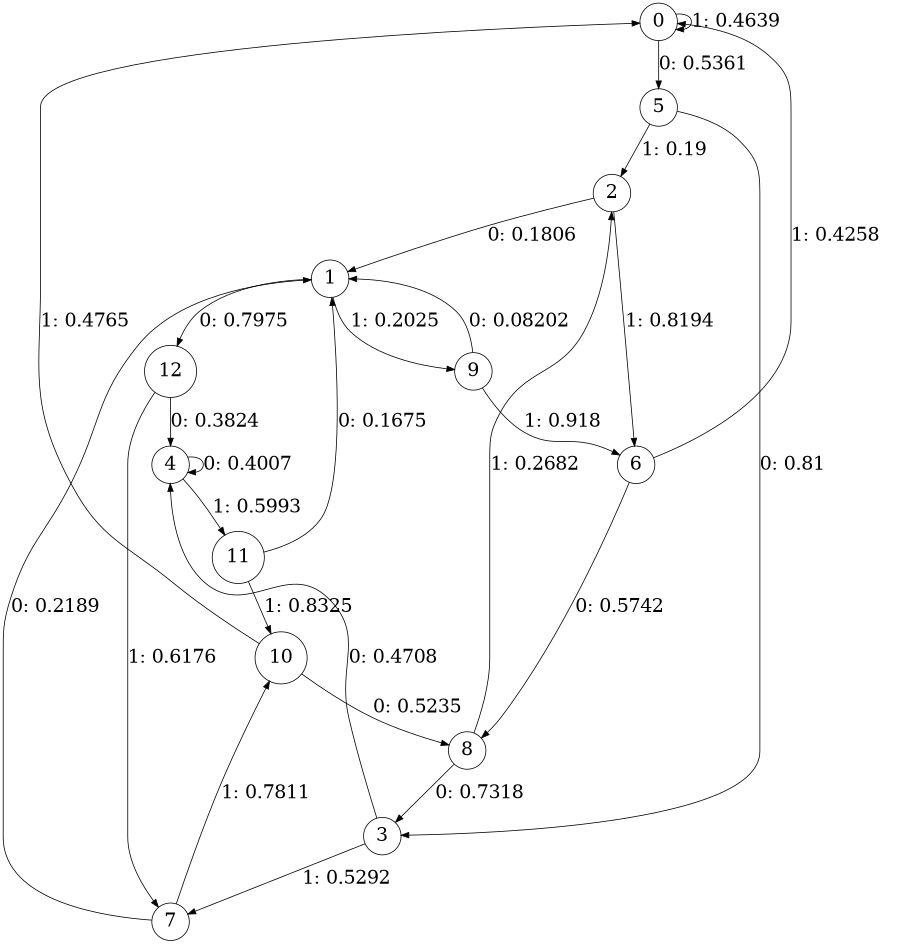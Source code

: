 digraph "ch6faceL4" {
size = "6,8.5";
ratio = "fill";
node [shape = circle];
node [fontsize = 24];
edge [fontsize = 24];
0 -> 5 [label = "0: 0.5361   "];
0 -> 0 [label = "1: 0.4639   "];
1 -> 12 [label = "0: 0.7975   "];
1 -> 9 [label = "1: 0.2025   "];
2 -> 1 [label = "0: 0.1806   "];
2 -> 6 [label = "1: 0.8194   "];
3 -> 4 [label = "0: 0.4708   "];
3 -> 7 [label = "1: 0.5292   "];
4 -> 4 [label = "0: 0.4007   "];
4 -> 11 [label = "1: 0.5993   "];
5 -> 3 [label = "0: 0.81     "];
5 -> 2 [label = "1: 0.19     "];
6 -> 8 [label = "0: 0.5742   "];
6 -> 0 [label = "1: 0.4258   "];
7 -> 1 [label = "0: 0.2189   "];
7 -> 10 [label = "1: 0.7811   "];
8 -> 3 [label = "0: 0.7318   "];
8 -> 2 [label = "1: 0.2682   "];
9 -> 1 [label = "0: 0.08202  "];
9 -> 6 [label = "1: 0.918    "];
10 -> 8 [label = "0: 0.5235   "];
10 -> 0 [label = "1: 0.4765   "];
11 -> 1 [label = "0: 0.1675   "];
11 -> 10 [label = "1: 0.8325   "];
12 -> 4 [label = "0: 0.3824   "];
12 -> 7 [label = "1: 0.6176   "];
}